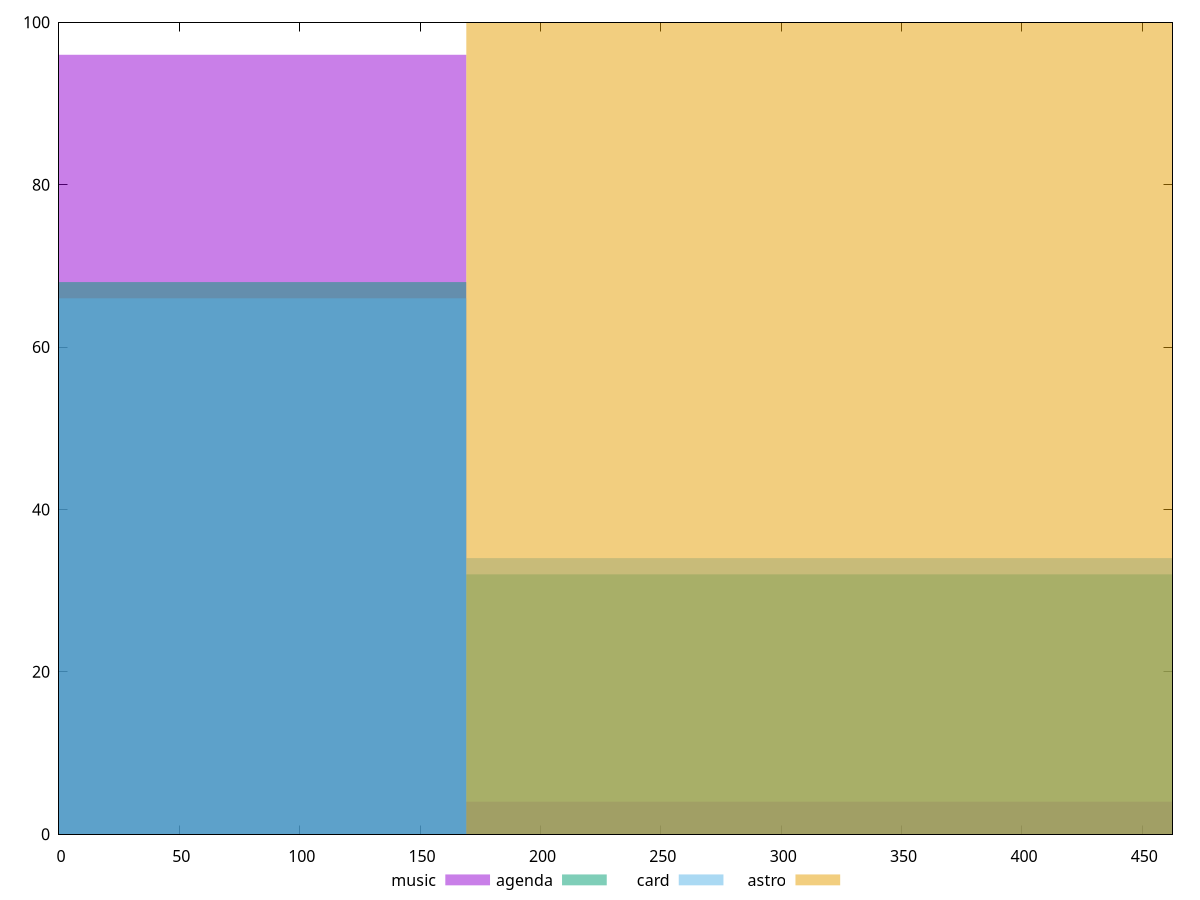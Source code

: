 reset

$music <<EOF
0 96
338.38802325837685 4
EOF

$agenda <<EOF
0 68
338.38802325837685 32
EOF

$card <<EOF
338.38802325837685 34
0 66
EOF

$astro <<EOF
338.38802325837685 100
EOF

set key outside below
set boxwidth 338.38802325837685
set xrange [0:462.538]
set yrange [0:100]
set trange [0:100]
set style fill transparent solid 0.5 noborder
set terminal svg size 640, 520 enhanced background rgb 'white'
set output "reports/report_00028_2021-02-24T12-49-42.674Z/uses-rel-preconnect/comparison/histogram/all_raw.svg"

plot $music title "music" with boxes, \
     $agenda title "agenda" with boxes, \
     $card title "card" with boxes, \
     $astro title "astro" with boxes

reset

